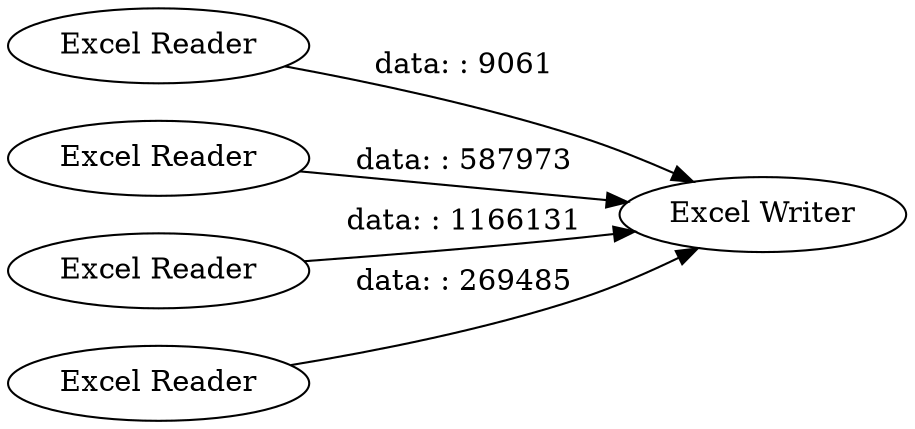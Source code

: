 digraph {
	"-1629673901036924920_1" [label="Excel Reader"]
	"-1629673901036924920_2" [label="Excel Reader"]
	"-1629673901036924920_3" [label="Excel Reader"]
	"-1629673901036924920_4" [label="Excel Reader"]
	"-1629673901036924920_5" [label="Excel Writer"]
	"-1629673901036924920_4" -> "-1629673901036924920_5" [label="data: : 269485"]
	"-1629673901036924920_2" -> "-1629673901036924920_5" [label="data: : 587973"]
	"-1629673901036924920_3" -> "-1629673901036924920_5" [label="data: : 1166131"]
	"-1629673901036924920_1" -> "-1629673901036924920_5" [label="data: : 9061"]
	rankdir=LR
}
